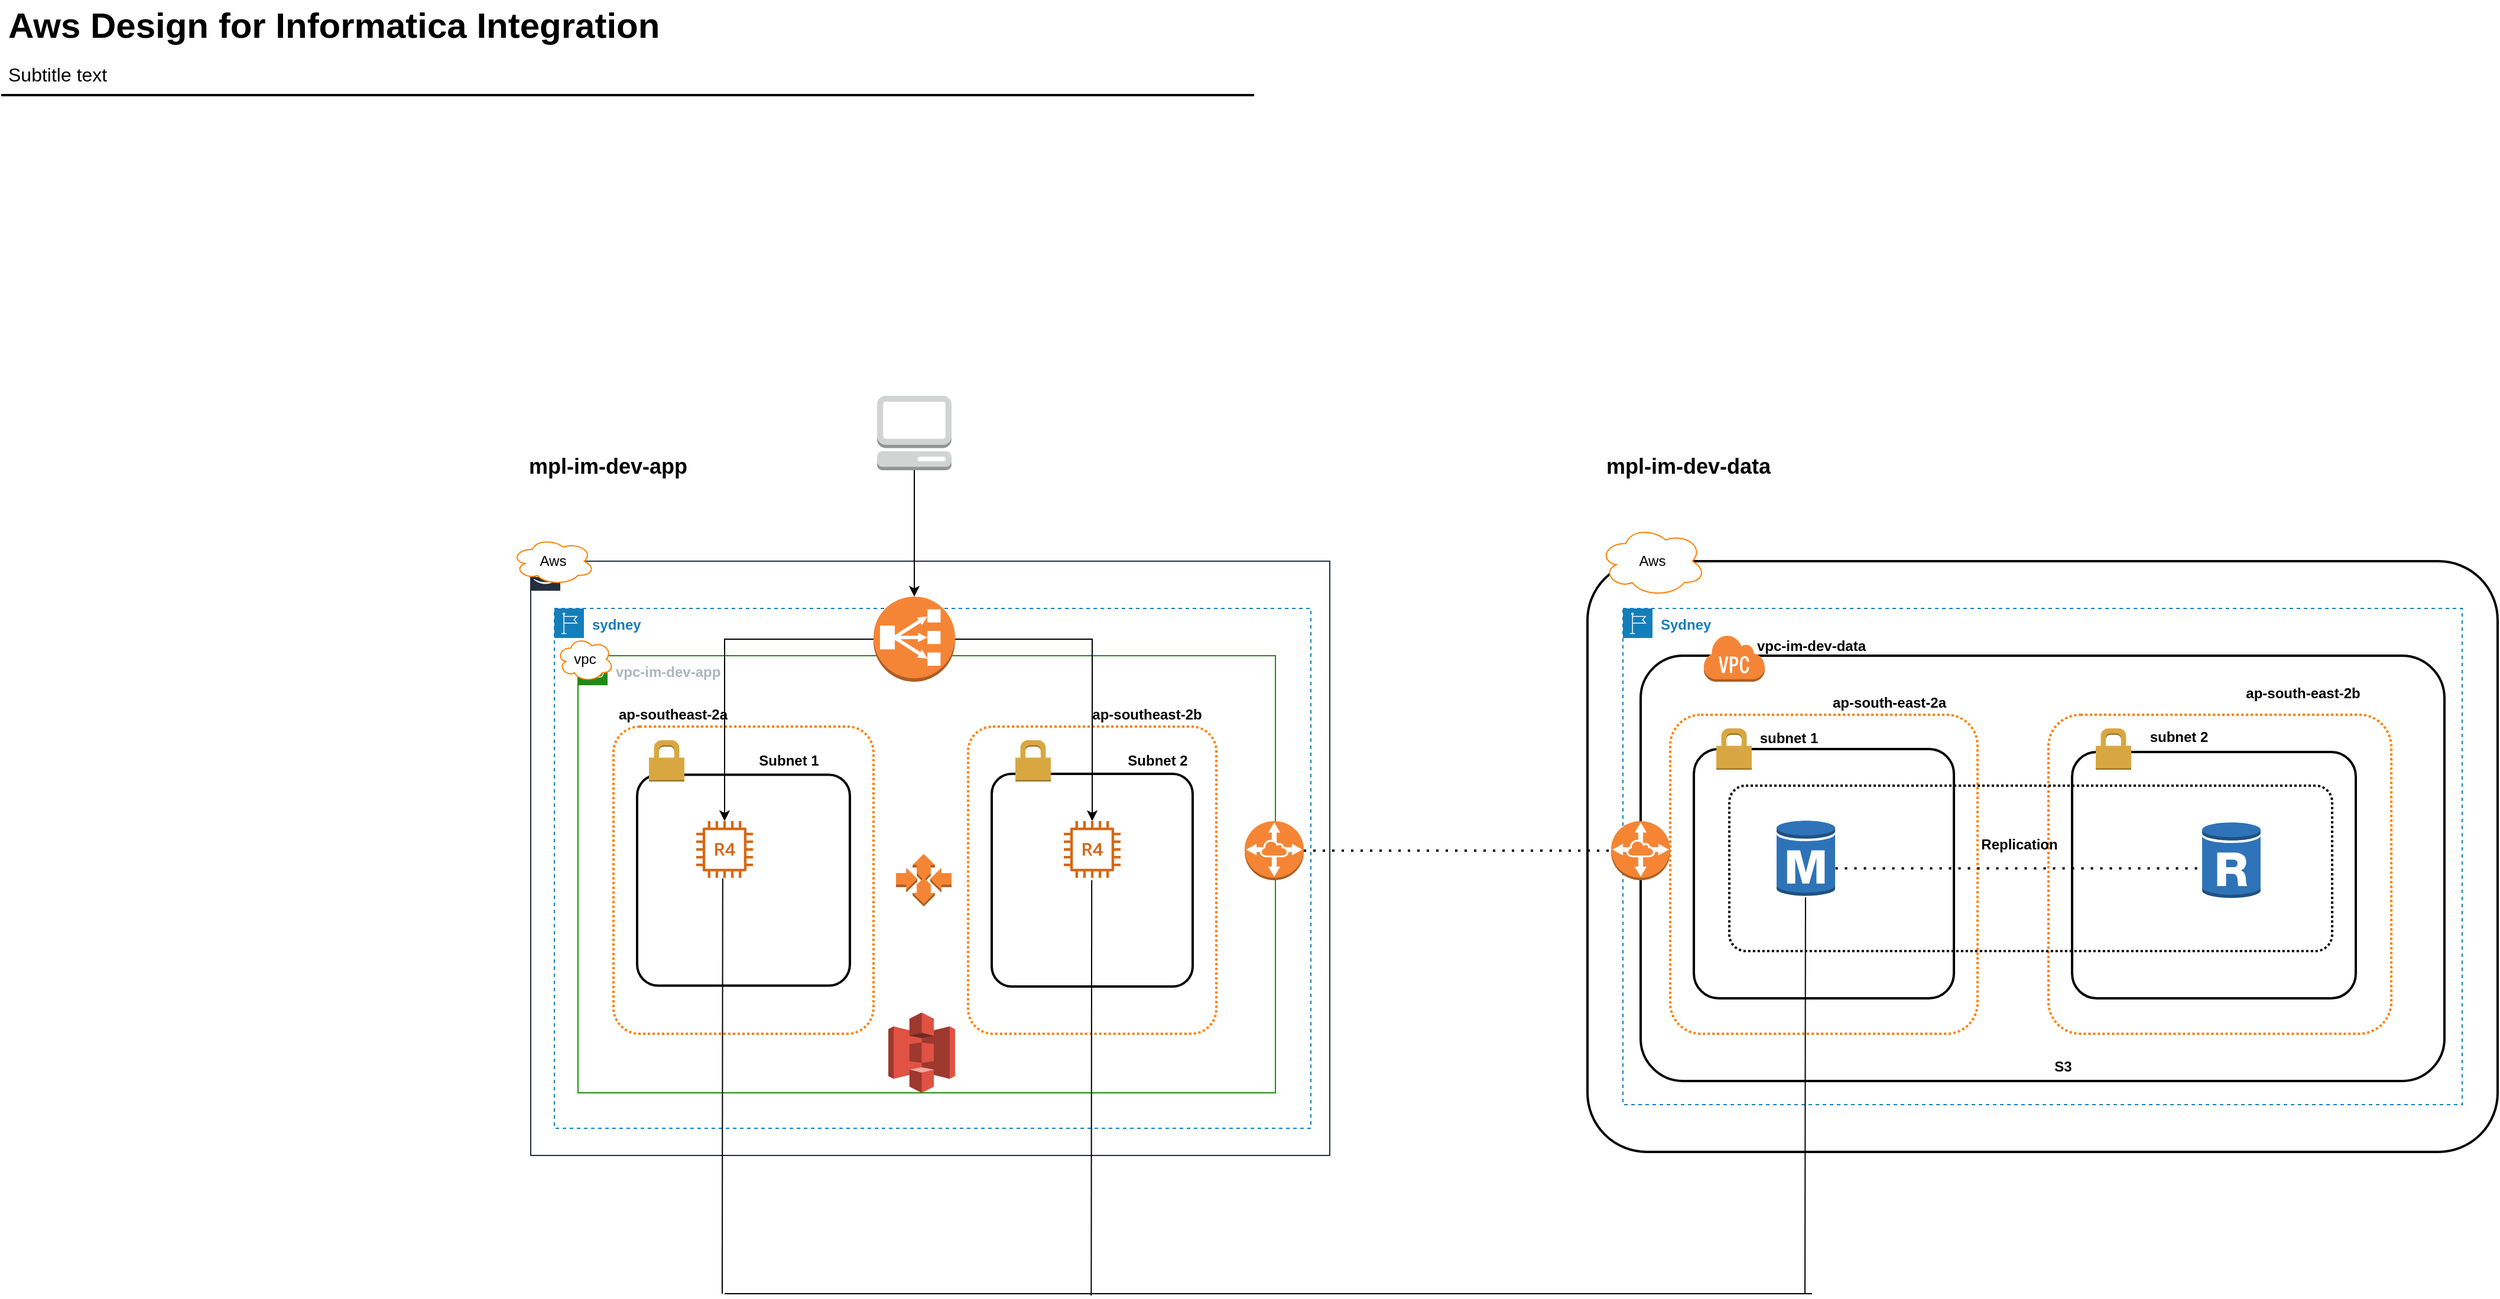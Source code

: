 <mxfile version="13.9.1" type="github">
  <diagram id="Ht1M8jgEwFfnCIfOTk4-" name="Page-1">
    <mxGraphModel dx="1886" dy="691" grid="1" gridSize="10" guides="1" tooltips="1" connect="1" arrows="1" fold="1" page="1" pageScale="1" pageWidth="827" pageHeight="1169" math="0" shadow="0">
      <root>
        <mxCell id="0" />
        <mxCell id="1" parent="0" />
        <mxCell id="-QjtrjUzRDEMRZ5MF8oH-47" value="Aws Design for Informatica Integration" style="text;html=1;resizable=0;points=[];autosize=1;align=left;verticalAlign=top;spacingTop=-4;fontSize=30;fontStyle=1" parent="1" vertex="1">
          <mxGeometry x="12" y="65.5" width="570" height="40" as="geometry" />
        </mxCell>
        <mxCell id="-QjtrjUzRDEMRZ5MF8oH-48" value="Subtitle text&lt;br style=&quot;font-size: 16px&quot;&gt;" style="text;html=1;resizable=0;points=[];autosize=1;align=left;verticalAlign=top;spacingTop=-4;fontSize=16" parent="1" vertex="1">
          <mxGeometry x="12" y="115.5" width="100" height="20" as="geometry" />
        </mxCell>
        <mxCell id="SCVMTBWpLvtzJIhz15lM-1" value="" style="line;strokeWidth=2;html=1;fontSize=14;" parent="1" vertex="1">
          <mxGeometry x="8" y="140.5" width="1060" height="10" as="geometry" />
        </mxCell>
        <mxCell id="CJ5hnUwb0rQNpAMotVJO-3" value="&lt;font style=&quot;font-size: 18px&quot;&gt;&lt;b&gt;mpl-im-dev-app&lt;/b&gt;&lt;/font&gt;" style="text;html=1;resizable=0;autosize=1;align=center;verticalAlign=middle;points=[];fillColor=none;strokeColor=none;rounded=0;" parent="1" vertex="1">
          <mxGeometry x="446" y="450" width="150" height="20" as="geometry" />
        </mxCell>
        <mxCell id="CJ5hnUwb0rQNpAMotVJO-26" value="" style="points=[[0,0],[0.25,0],[0.5,0],[0.75,0],[1,0],[1,0.25],[1,0.5],[1,0.75],[1,1],[0.75,1],[0.5,1],[0.25,1],[0,1],[0,0.75],[0,0.5],[0,0.25]];outlineConnect=0;gradientColor=none;html=1;whiteSpace=wrap;fontSize=12;fontStyle=0;shape=mxgraph.aws4.group;grIcon=mxgraph.aws4.group_aws_cloud_alt;strokeColor=#232F3E;fillColor=none;verticalAlign=top;align=left;spacingLeft=30;fontColor=#232F3E;dashed=0;" parent="1" vertex="1">
          <mxGeometry x="456" y="540" width="676" height="503" as="geometry" />
        </mxCell>
        <mxCell id="CJ5hnUwb0rQNpAMotVJO-27" value="&lt;b&gt;sydney&lt;/b&gt;" style="points=[[0,0],[0.25,0],[0.5,0],[0.75,0],[1,0],[1,0.25],[1,0.5],[1,0.75],[1,1],[0.75,1],[0.5,1],[0.25,1],[0,1],[0,0.75],[0,0.5],[0,0.25]];outlineConnect=0;gradientColor=none;html=1;whiteSpace=wrap;fontSize=12;fontStyle=0;shape=mxgraph.aws4.group;grIcon=mxgraph.aws4.group_region;strokeColor=#147EBA;fillColor=none;verticalAlign=top;align=left;spacingLeft=30;fontColor=#147EBA;dashed=1;" parent="1" vertex="1">
          <mxGeometry x="476" y="580" width="640" height="440" as="geometry" />
        </mxCell>
        <mxCell id="CJ5hnUwb0rQNpAMotVJO-28" value="&lt;b&gt;vpc-im-dev-app&lt;/b&gt;" style="points=[[0,0],[0.25,0],[0.5,0],[0.75,0],[1,0],[1,0.25],[1,0.5],[1,0.75],[1,1],[0.75,1],[0.5,1],[0.25,1],[0,1],[0,0.75],[0,0.5],[0,0.25]];outlineConnect=0;gradientColor=none;html=1;whiteSpace=wrap;fontSize=12;fontStyle=0;shape=mxgraph.aws4.group;grIcon=mxgraph.aws4.group_vpc;strokeColor=#248814;fillColor=none;verticalAlign=top;align=left;spacingLeft=30;fontColor=#AAB7B8;dashed=0;" parent="1" vertex="1">
          <mxGeometry x="496" y="620" width="590" height="370" as="geometry" />
        </mxCell>
        <mxCell id="CJ5hnUwb0rQNpAMotVJO-29" value="" style="rounded=1;arcSize=10;dashed=1;fillColor=none;gradientColor=none;dashPattern=1 1;strokeWidth=2;strokeColor=#FF8000;" parent="1" vertex="1">
          <mxGeometry x="526" y="680" width="220" height="260" as="geometry" />
        </mxCell>
        <mxCell id="CJ5hnUwb0rQNpAMotVJO-30" value="" style="rounded=1;arcSize=10;dashed=1;fillColor=none;gradientColor=none;dashPattern=1 1;strokeWidth=2;strokeColor=#FF8000;" parent="1" vertex="1">
          <mxGeometry x="826" y="680" width="210" height="260" as="geometry" />
        </mxCell>
        <mxCell id="CJ5hnUwb0rQNpAMotVJO-31" value="&lt;b&gt;ap-southeast-2a&lt;/b&gt;" style="text;html=1;resizable=0;autosize=1;align=center;verticalAlign=middle;points=[];fillColor=none;strokeColor=none;rounded=0;" parent="1" vertex="1">
          <mxGeometry x="521" y="660" width="110" height="20" as="geometry" />
        </mxCell>
        <mxCell id="CJ5hnUwb0rQNpAMotVJO-32" value="&lt;b&gt;ap-southeast-2b&lt;/b&gt;" style="text;html=1;resizable=0;autosize=1;align=center;verticalAlign=middle;points=[];fillColor=none;strokeColor=none;rounded=0;" parent="1" vertex="1">
          <mxGeometry x="922" y="660" width="110" height="20" as="geometry" />
        </mxCell>
        <mxCell id="CJ5hnUwb0rQNpAMotVJO-35" value="" style="rounded=1;arcSize=10;dashed=0;fillColor=none;gradientColor=none;strokeWidth=2;" parent="1" vertex="1">
          <mxGeometry x="846" y="720" width="170" height="180" as="geometry" />
        </mxCell>
        <mxCell id="CJ5hnUwb0rQNpAMotVJO-36" value="" style="dashed=0;html=1;shape=mxgraph.aws3.permissions;fillColor=#D9A741;gradientColor=none;dashed=0;strokeColor=#FF8000;" parent="1" vertex="1">
          <mxGeometry x="866" y="691.5" width="30" height="35" as="geometry" />
        </mxCell>
        <mxCell id="CJ5hnUwb0rQNpAMotVJO-37" value="" style="rounded=1;arcSize=10;dashed=0;fillColor=none;gradientColor=none;strokeWidth=2;" parent="1" vertex="1">
          <mxGeometry x="546" y="720.75" width="180" height="178.5" as="geometry" />
        </mxCell>
        <mxCell id="CJ5hnUwb0rQNpAMotVJO-38" value="" style="dashed=0;html=1;shape=mxgraph.aws3.permissions;fillColor=#D9A741;gradientColor=none;dashed=0;strokeColor=#FF8000;" parent="1" vertex="1">
          <mxGeometry x="556" y="691.5" width="30" height="35" as="geometry" />
        </mxCell>
        <mxCell id="CJ5hnUwb0rQNpAMotVJO-39" value="" style="outlineConnect=0;fontColor=#232F3E;gradientColor=none;fillColor=#D86613;strokeColor=none;dashed=0;verticalLabelPosition=bottom;verticalAlign=top;align=center;html=1;fontSize=12;fontStyle=0;aspect=fixed;pointerEvents=1;shape=mxgraph.aws4.r4_instance;" parent="1" vertex="1">
          <mxGeometry x="907" y="760" width="48" height="48" as="geometry" />
        </mxCell>
        <mxCell id="CJ5hnUwb0rQNpAMotVJO-40" value="" style="outlineConnect=0;fontColor=#232F3E;gradientColor=none;fillColor=#D86613;strokeColor=none;dashed=0;verticalLabelPosition=bottom;verticalAlign=top;align=center;html=1;fontSize=12;fontStyle=0;aspect=fixed;pointerEvents=1;shape=mxgraph.aws4.r4_instance;" parent="1" vertex="1">
          <mxGeometry x="596" y="760" width="48" height="48" as="geometry" />
        </mxCell>
        <mxCell id="CJ5hnUwb0rQNpAMotVJO-42" style="edgeStyle=orthogonalEdgeStyle;rounded=0;orthogonalLoop=1;jettySize=auto;html=1;" parent="1" source="CJ5hnUwb0rQNpAMotVJO-41" target="CJ5hnUwb0rQNpAMotVJO-39" edge="1">
          <mxGeometry relative="1" as="geometry" />
        </mxCell>
        <mxCell id="CJ5hnUwb0rQNpAMotVJO-43" style="edgeStyle=orthogonalEdgeStyle;rounded=0;orthogonalLoop=1;jettySize=auto;html=1;" parent="1" source="CJ5hnUwb0rQNpAMotVJO-41" target="CJ5hnUwb0rQNpAMotVJO-40" edge="1">
          <mxGeometry relative="1" as="geometry" />
        </mxCell>
        <mxCell id="CJ5hnUwb0rQNpAMotVJO-41" value="" style="outlineConnect=0;dashed=0;verticalLabelPosition=bottom;verticalAlign=top;align=center;html=1;shape=mxgraph.aws3.classic_load_balancer;fillColor=#F58536;gradientColor=none;strokeColor=#FF8000;" parent="1" vertex="1">
          <mxGeometry x="746" y="570" width="69" height="72" as="geometry" />
        </mxCell>
        <mxCell id="CJ5hnUwb0rQNpAMotVJO-46" value="&lt;b&gt;Subnet 1&lt;/b&gt;" style="text;html=1;resizable=0;autosize=1;align=center;verticalAlign=middle;points=[];fillColor=none;strokeColor=none;rounded=0;" parent="1" vertex="1">
          <mxGeometry x="639" y="699" width="70" height="20" as="geometry" />
        </mxCell>
        <mxCell id="CJ5hnUwb0rQNpAMotVJO-47" value="&lt;b&gt;Subnet 2&lt;/b&gt;" style="text;html=1;resizable=0;autosize=1;align=center;verticalAlign=middle;points=[];fillColor=none;strokeColor=none;rounded=0;" parent="1" vertex="1">
          <mxGeometry x="951" y="699" width="70" height="20" as="geometry" />
        </mxCell>
        <mxCell id="77U4ROCLu0GC8vf01r3D-3" value="" style="outlineConnect=0;dashed=0;verticalLabelPosition=bottom;verticalAlign=top;align=center;html=1;shape=mxgraph.aws3.auto_scaling;fillColor=#F58534;gradientColor=none;" parent="1" vertex="1">
          <mxGeometry x="765" y="787.75" width="47" height="44.5" as="geometry" />
        </mxCell>
        <mxCell id="77U4ROCLu0GC8vf01r3D-5" value="Aws" style="ellipse;shape=cloud;whiteSpace=wrap;html=1;strokeColor=#FF8000;" parent="1" vertex="1">
          <mxGeometry x="440" y="520" width="70" height="40" as="geometry" />
        </mxCell>
        <mxCell id="77U4ROCLu0GC8vf01r3D-6" value="vpc" style="ellipse;shape=cloud;whiteSpace=wrap;html=1;strokeColor=#FF8000;" parent="1" vertex="1">
          <mxGeometry x="478" y="604" width="48" height="38" as="geometry" />
        </mxCell>
        <mxCell id="77U4ROCLu0GC8vf01r3D-7" value="" style="rounded=1;arcSize=10;dashed=0;fillColor=none;gradientColor=none;strokeWidth=2;" parent="1" vertex="1">
          <mxGeometry x="1350" y="540" width="770" height="500" as="geometry" />
        </mxCell>
        <mxCell id="77U4ROCLu0GC8vf01r3D-9" value="Aws" style="ellipse;shape=cloud;whiteSpace=wrap;html=1;strokeColor=#FF8000;" parent="1" vertex="1">
          <mxGeometry x="1360" y="510" width="90" height="60" as="geometry" />
        </mxCell>
        <mxCell id="77U4ROCLu0GC8vf01r3D-10" value="&lt;b&gt;Sydney&lt;/b&gt;" style="points=[[0,0],[0.25,0],[0.5,0],[0.75,0],[1,0],[1,0.25],[1,0.5],[1,0.75],[1,1],[0.75,1],[0.5,1],[0.25,1],[0,1],[0,0.75],[0,0.5],[0,0.25]];outlineConnect=0;gradientColor=none;html=1;whiteSpace=wrap;fontSize=12;fontStyle=0;shape=mxgraph.aws4.group;grIcon=mxgraph.aws4.group_region;strokeColor=#147EBA;fillColor=none;verticalAlign=top;align=left;spacingLeft=30;fontColor=#147EBA;dashed=1;" parent="1" vertex="1">
          <mxGeometry x="1380" y="580" width="710" height="420" as="geometry" />
        </mxCell>
        <mxCell id="77U4ROCLu0GC8vf01r3D-11" value="" style="rounded=1;arcSize=10;dashed=0;fillColor=none;gradientColor=none;strokeWidth=2;" parent="1" vertex="1">
          <mxGeometry x="1395" y="620" width="680" height="360" as="geometry" />
        </mxCell>
        <mxCell id="77U4ROCLu0GC8vf01r3D-12" value="" style="dashed=0;html=1;shape=mxgraph.aws3.virtual_private_cloud;fillColor=#F58536;gradientColor=none;dashed=0;strokeColor=#FF8000;" parent="1" vertex="1">
          <mxGeometry x="1448" y="602" width="52" height="40" as="geometry" />
        </mxCell>
        <mxCell id="77U4ROCLu0GC8vf01r3D-13" value="" style="rounded=1;arcSize=10;dashed=1;fillColor=none;gradientColor=none;dashPattern=1 1;strokeWidth=2;strokeColor=#FF8000;" parent="1" vertex="1">
          <mxGeometry x="1420" y="670" width="260" height="270" as="geometry" />
        </mxCell>
        <mxCell id="77U4ROCLu0GC8vf01r3D-14" value="" style="rounded=1;arcSize=10;dashed=1;fillColor=none;gradientColor=none;dashPattern=1 1;strokeWidth=2;strokeColor=#FF8000;" parent="1" vertex="1">
          <mxGeometry x="1740" y="670" width="290" height="270" as="geometry" />
        </mxCell>
        <mxCell id="77U4ROCLu0GC8vf01r3D-15" value="" style="rounded=1;arcSize=10;dashed=0;fillColor=none;gradientColor=none;strokeWidth=2;" parent="1" vertex="1">
          <mxGeometry x="1440" y="699" width="220" height="211" as="geometry" />
        </mxCell>
        <mxCell id="77U4ROCLu0GC8vf01r3D-16" value="" style="dashed=0;html=1;shape=mxgraph.aws3.permissions;fillColor=#D9A741;gradientColor=none;dashed=0;strokeColor=#FF8000;" parent="1" vertex="1">
          <mxGeometry x="1459" y="681.5" width="30" height="35" as="geometry" />
        </mxCell>
        <mxCell id="77U4ROCLu0GC8vf01r3D-17" value="" style="rounded=1;arcSize=10;dashed=0;fillColor=none;gradientColor=none;strokeWidth=2;" parent="1" vertex="1">
          <mxGeometry x="1760" y="701.5" width="240" height="208.5" as="geometry" />
        </mxCell>
        <mxCell id="77U4ROCLu0GC8vf01r3D-18" value="" style="dashed=0;html=1;shape=mxgraph.aws3.permissions;fillColor=#D9A741;gradientColor=none;dashed=0;strokeColor=#FF8000;" parent="1" vertex="1">
          <mxGeometry x="1780" y="681.5" width="30" height="35" as="geometry" />
        </mxCell>
        <mxCell id="77U4ROCLu0GC8vf01r3D-19" value="" style="outlineConnect=0;dashed=0;verticalLabelPosition=bottom;verticalAlign=top;align=center;html=1;shape=mxgraph.aws3.rds_db_instance;fillColor=#2E73B8;gradientColor=none;strokeColor=#FF8000;" parent="1" vertex="1">
          <mxGeometry x="1510" y="758.5" width="49.5" height="66" as="geometry" />
        </mxCell>
        <mxCell id="77U4ROCLu0GC8vf01r3D-21" value="" style="outlineConnect=0;dashed=0;verticalLabelPosition=bottom;verticalAlign=top;align=center;html=1;shape=mxgraph.aws3.vpc_peering;fillColor=#F58534;gradientColor=none;strokeColor=#FF8000;" parent="1" vertex="1">
          <mxGeometry x="1060" y="760" width="50" height="50" as="geometry" />
        </mxCell>
        <mxCell id="77U4ROCLu0GC8vf01r3D-22" value="" style="outlineConnect=0;dashed=0;verticalLabelPosition=bottom;verticalAlign=top;align=center;html=1;shape=mxgraph.aws3.vpc_peering;fillColor=#F58534;gradientColor=none;strokeColor=#FF8000;" parent="1" vertex="1">
          <mxGeometry x="1370" y="760" width="50" height="50" as="geometry" />
        </mxCell>
        <mxCell id="77U4ROCLu0GC8vf01r3D-23" value="&lt;font style=&quot;font-size: 18px&quot;&gt;&lt;b&gt;mpl-im-dev-data&lt;/b&gt;&lt;/font&gt;" style="text;html=1;resizable=0;autosize=1;align=center;verticalAlign=middle;points=[];fillColor=none;strokeColor=none;rounded=0;" parent="1" vertex="1">
          <mxGeometry x="1360" y="450" width="150" height="20" as="geometry" />
        </mxCell>
        <mxCell id="77U4ROCLu0GC8vf01r3D-24" value="" style="outlineConnect=0;dashed=0;verticalLabelPosition=bottom;verticalAlign=top;align=center;html=1;shape=mxgraph.aws3.rds_db_instance_read_replica;fillColor=#2E73B8;gradientColor=none;strokeColor=#FF8000;" parent="1" vertex="1">
          <mxGeometry x="1870" y="760" width="49.5" height="66" as="geometry" />
        </mxCell>
        <mxCell id="77U4ROCLu0GC8vf01r3D-25" value="&lt;b&gt;vpc-im-dev-data&lt;/b&gt;" style="text;html=1;resizable=0;autosize=1;align=center;verticalAlign=middle;points=[];fillColor=none;strokeColor=none;rounded=0;" parent="1" vertex="1">
          <mxGeometry x="1484" y="602" width="110" height="20" as="geometry" />
        </mxCell>
        <mxCell id="77U4ROCLu0GC8vf01r3D-26" value="&lt;b&gt;ap-south-east-2a&lt;/b&gt;" style="text;html=1;resizable=0;autosize=1;align=center;verticalAlign=middle;points=[];fillColor=none;strokeColor=none;rounded=0;" parent="1" vertex="1">
          <mxGeometry x="1550" y="650" width="110" height="20" as="geometry" />
        </mxCell>
        <mxCell id="77U4ROCLu0GC8vf01r3D-27" value="&lt;b&gt;ap-south-east-2b&lt;/b&gt;" style="text;html=1;resizable=0;autosize=1;align=center;verticalAlign=middle;points=[];fillColor=none;strokeColor=none;rounded=0;" parent="1" vertex="1">
          <mxGeometry x="1900" y="642" width="110" height="20" as="geometry" />
        </mxCell>
        <mxCell id="77U4ROCLu0GC8vf01r3D-28" value="" style="rounded=1;arcSize=10;dashed=1;fillColor=none;gradientColor=none;dashPattern=1 1;strokeWidth=2;" parent="1" vertex="1">
          <mxGeometry x="1470" y="730" width="510" height="140" as="geometry" />
        </mxCell>
        <mxCell id="77U4ROCLu0GC8vf01r3D-29" value="&lt;b&gt;subnet 1&lt;/b&gt;" style="text;html=1;resizable=0;autosize=1;align=center;verticalAlign=middle;points=[];fillColor=none;strokeColor=none;rounded=0;" parent="1" vertex="1">
          <mxGeometry x="1490" y="680" width="60" height="20" as="geometry" />
        </mxCell>
        <mxCell id="77U4ROCLu0GC8vf01r3D-30" value="&lt;b&gt;subnet 2&lt;/b&gt;" style="text;html=1;resizable=0;autosize=1;align=center;verticalAlign=middle;points=[];fillColor=none;strokeColor=none;rounded=0;" parent="1" vertex="1">
          <mxGeometry x="1820" y="679" width="60" height="20" as="geometry" />
        </mxCell>
        <mxCell id="77U4ROCLu0GC8vf01r3D-32" value="" style="endArrow=none;dashed=1;html=1;dashPattern=1 3;strokeWidth=2;exitX=1;exitY=0.5;exitDx=0;exitDy=0;exitPerimeter=0;entryX=0;entryY=0.5;entryDx=0;entryDy=0;entryPerimeter=0;" parent="1" source="77U4ROCLu0GC8vf01r3D-21" target="77U4ROCLu0GC8vf01r3D-22" edge="1">
          <mxGeometry width="50" height="50" relative="1" as="geometry">
            <mxPoint x="1200" y="810" as="sourcePoint" />
            <mxPoint x="1250" y="760" as="targetPoint" />
          </mxGeometry>
        </mxCell>
        <mxCell id="77U4ROCLu0GC8vf01r3D-36" value="" style="endArrow=none;dashed=1;html=1;dashPattern=1 3;strokeWidth=2;exitX=0.176;exitY=0.5;exitDx=0;exitDy=0;exitPerimeter=0;entryX=0.784;entryY=0.5;entryDx=0;entryDy=0;entryPerimeter=0;" parent="1" source="77U4ROCLu0GC8vf01r3D-28" target="77U4ROCLu0GC8vf01r3D-28" edge="1">
          <mxGeometry width="50" height="50" relative="1" as="geometry">
            <mxPoint x="1596" y="835" as="sourcePoint" />
            <mxPoint x="1646" y="785" as="targetPoint" />
          </mxGeometry>
        </mxCell>
        <mxCell id="77U4ROCLu0GC8vf01r3D-37" value="&lt;b&gt;Replication&lt;/b&gt;" style="text;html=1;resizable=0;autosize=1;align=center;verticalAlign=middle;points=[];fillColor=none;strokeColor=none;rounded=0;" parent="1" vertex="1">
          <mxGeometry x="1675" y="770" width="80" height="20" as="geometry" />
        </mxCell>
        <mxCell id="Nz-ZUaqAvJmxbdLWk7XK-1" value="" style="outlineConnect=0;dashed=0;verticalLabelPosition=bottom;verticalAlign=top;align=center;html=1;shape=mxgraph.aws3.management_console;fillColor=#D2D3D3;gradientColor=none;" parent="1" vertex="1">
          <mxGeometry x="749" y="400" width="63" height="63" as="geometry" />
        </mxCell>
        <mxCell id="Nz-ZUaqAvJmxbdLWk7XK-2" value="" style="endArrow=classic;html=1;exitX=0.5;exitY=1;exitDx=0;exitDy=0;exitPerimeter=0;" parent="1" source="Nz-ZUaqAvJmxbdLWk7XK-1" target="CJ5hnUwb0rQNpAMotVJO-41" edge="1">
          <mxGeometry width="50" height="50" relative="1" as="geometry">
            <mxPoint x="930" y="470" as="sourcePoint" />
            <mxPoint x="1200" y="660" as="targetPoint" />
          </mxGeometry>
        </mxCell>
        <mxCell id="Nz-ZUaqAvJmxbdLWk7XK-3" value="" style="endArrow=none;html=1;entryX=0.467;entryY=1.009;entryDx=0;entryDy=0;entryPerimeter=0;" parent="1" target="CJ5hnUwb0rQNpAMotVJO-40" edge="1">
          <mxGeometry width="50" height="50" relative="1" as="geometry">
            <mxPoint x="618" y="1160" as="sourcePoint" />
            <mxPoint x="1290" y="950" as="targetPoint" />
          </mxGeometry>
        </mxCell>
        <mxCell id="Nz-ZUaqAvJmxbdLWk7XK-4" value="" style="endArrow=none;html=1;" parent="1" edge="1">
          <mxGeometry width="50" height="50" relative="1" as="geometry">
            <mxPoint x="620" y="1160" as="sourcePoint" />
            <mxPoint x="1540" y="1160" as="targetPoint" />
            <Array as="points">
              <mxPoint x="1060" y="1160" />
            </Array>
          </mxGeometry>
        </mxCell>
        <mxCell id="Nz-ZUaqAvJmxbdLWk7XK-5" value="" style="endArrow=none;html=1;entryX=0.467;entryY=1.009;entryDx=0;entryDy=0;entryPerimeter=0;" parent="1" edge="1">
          <mxGeometry width="50" height="50" relative="1" as="geometry">
            <mxPoint x="1534" y="1160" as="sourcePoint" />
            <mxPoint x="1534.456" y="824.502" as="targetPoint" />
          </mxGeometry>
        </mxCell>
        <mxCell id="Nz-ZUaqAvJmxbdLWk7XK-6" value="&lt;b&gt;S3&lt;/b&gt;" style="text;html=1;resizable=0;autosize=1;align=center;verticalAlign=middle;points=[];fillColor=none;strokeColor=none;rounded=0;" parent="1" vertex="1">
          <mxGeometry x="1736.5" y="958" width="30" height="20" as="geometry" />
        </mxCell>
        <mxCell id="4XUZIhPozvIjzRViEWlJ-1" value="" style="outlineConnect=0;dashed=0;verticalLabelPosition=bottom;verticalAlign=top;align=center;html=1;shape=mxgraph.aws3.s3;fillColor=#E05243;gradientColor=none;" vertex="1" parent="1">
          <mxGeometry x="758.5" y="922" width="56.5" height="68" as="geometry" />
        </mxCell>
        <mxCell id="4XUZIhPozvIjzRViEWlJ-2" value="" style="endArrow=none;html=1;entryX=0.467;entryY=1.009;entryDx=0;entryDy=0;entryPerimeter=0;" edge="1" parent="1">
          <mxGeometry width="50" height="50" relative="1" as="geometry">
            <mxPoint x="930.17" y="1161.57" as="sourcePoint" />
            <mxPoint x="930.586" y="810.002" as="targetPoint" />
          </mxGeometry>
        </mxCell>
      </root>
    </mxGraphModel>
  </diagram>
</mxfile>
